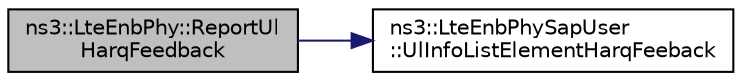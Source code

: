 digraph "ns3::LteEnbPhy::ReportUlHarqFeedback"
{
 // LATEX_PDF_SIZE
  edge [fontname="Helvetica",fontsize="10",labelfontname="Helvetica",labelfontsize="10"];
  node [fontname="Helvetica",fontsize="10",shape=record];
  rankdir="LR";
  Node1 [label="ns3::LteEnbPhy::ReportUl\lHarqFeedback",height=0.2,width=0.4,color="black", fillcolor="grey75", style="filled", fontcolor="black",tooltip="Report the uplink HARQ feedback generated by LteSpectrumPhy to MAC."];
  Node1 -> Node2 [color="midnightblue",fontsize="10",style="solid",fontname="Helvetica"];
  Node2 [label="ns3::LteEnbPhySapUser\l::UlInfoListElementHarqFeeback",height=0.2,width=0.4,color="black", fillcolor="white", style="filled",URL="$classns3_1_1_lte_enb_phy_sap_user.html#a30a613b7e53fa0ac2738f9a15f3aa85f",tooltip="Notify the HARQ on the UL tranmission status."];
}
